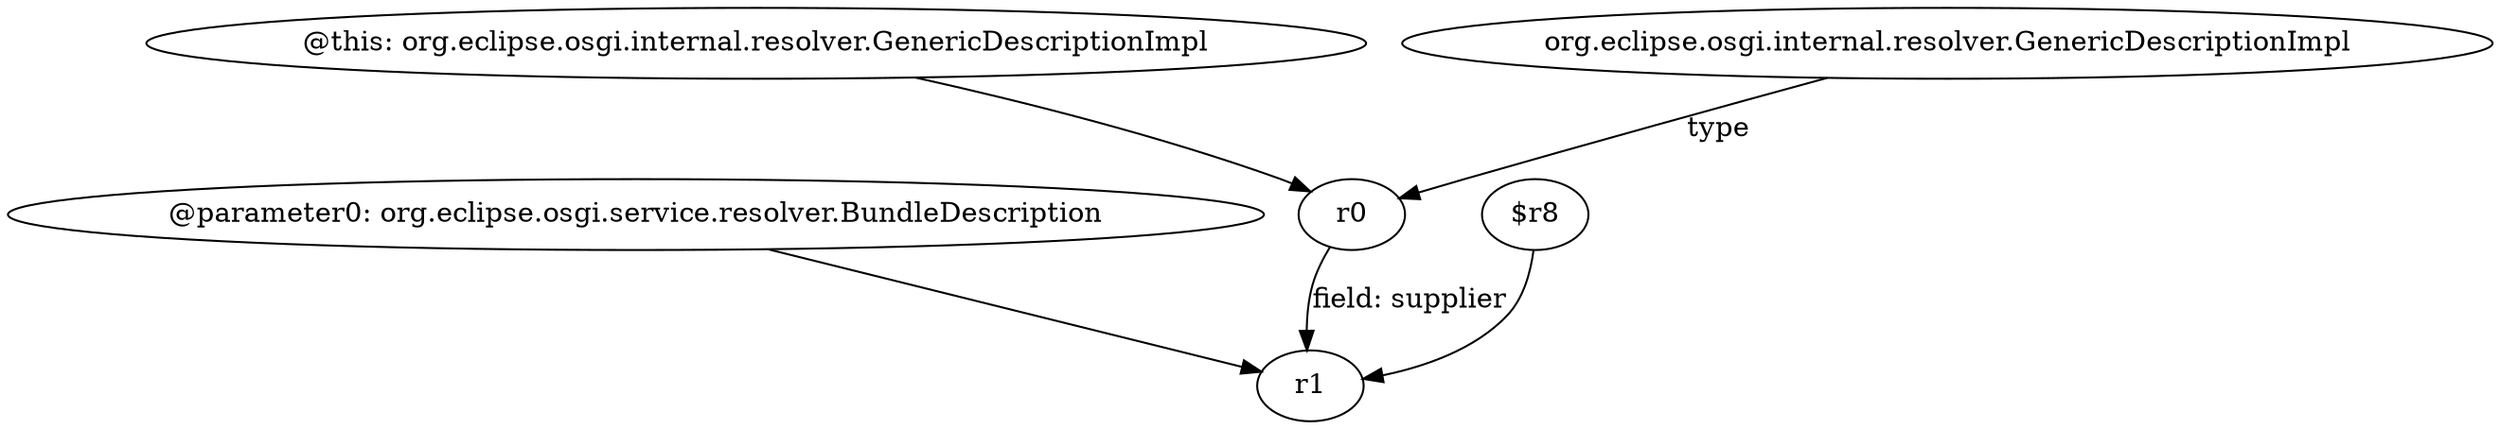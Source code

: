 digraph g {
0[label="@parameter0: org.eclipse.osgi.service.resolver.BundleDescription"]
1[label="r1"]
0->1[label=""]
2[label="@this: org.eclipse.osgi.internal.resolver.GenericDescriptionImpl"]
3[label="r0"]
2->3[label=""]
3->1[label="field: supplier"]
4[label="org.eclipse.osgi.internal.resolver.GenericDescriptionImpl"]
4->3[label="type"]
5[label="$r8"]
5->1[label=""]
}